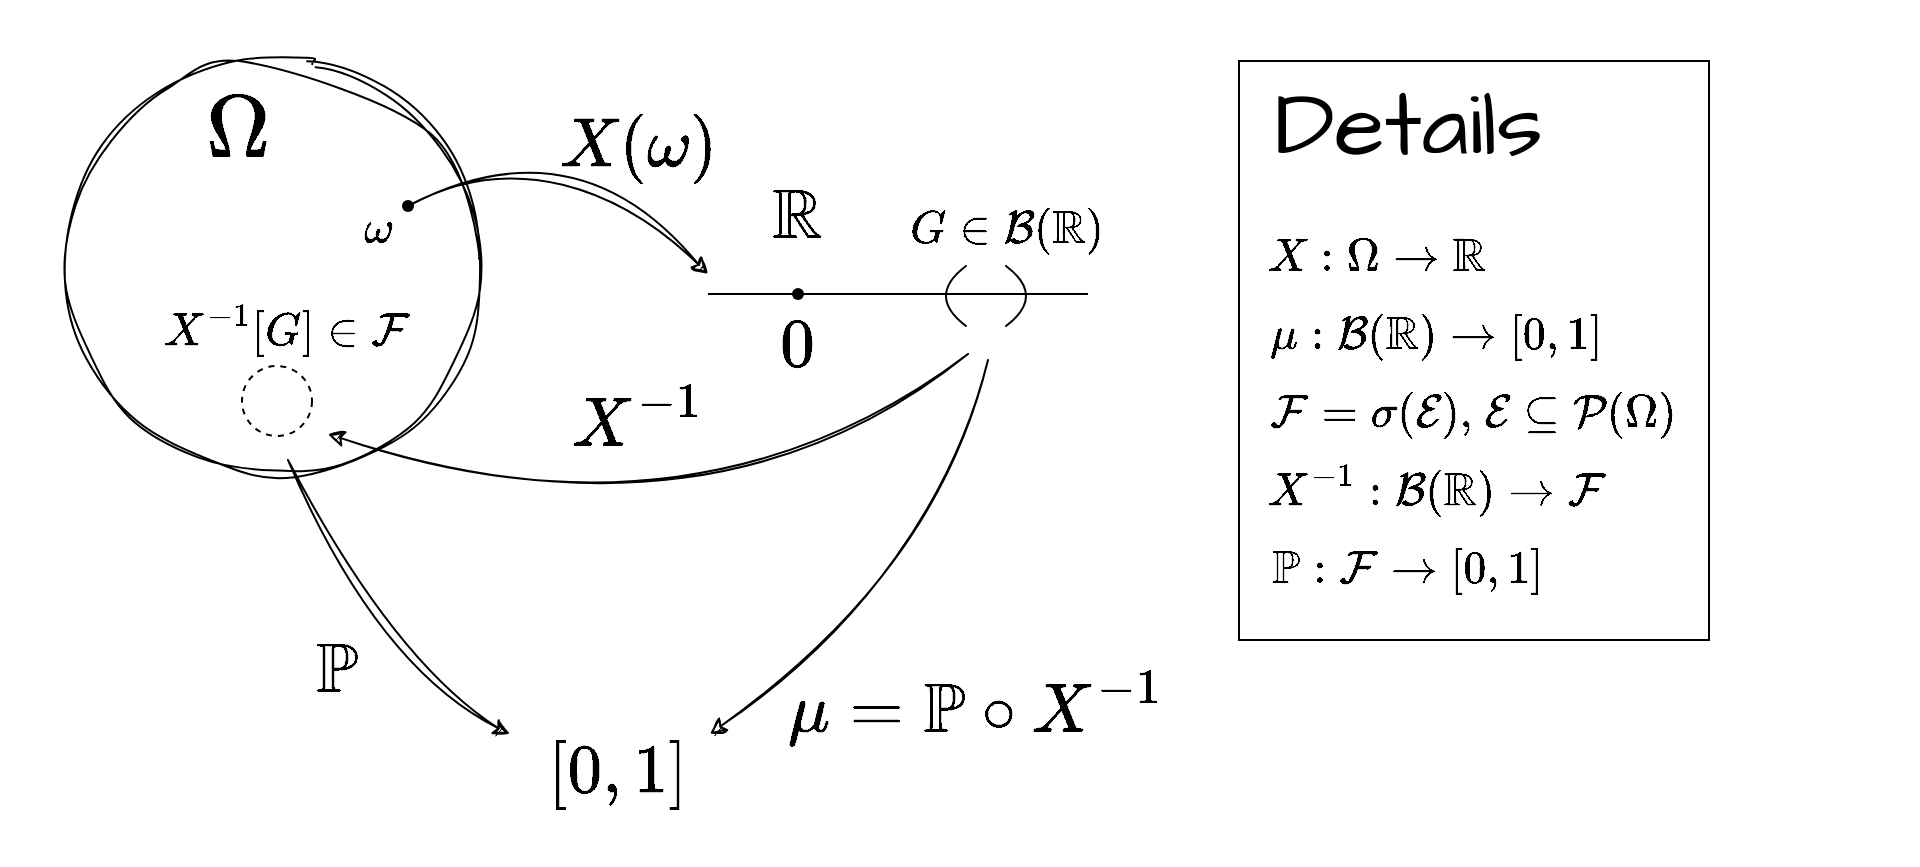 <mxfile version="24.2.5" type="device" pages="3">
  <diagram name="Simple" id="a1rBbvxoKLE2_vEj7aSS">
    <mxGraphModel dx="1100" dy="902" grid="1" gridSize="10" guides="1" tooltips="1" connect="1" arrows="1" fold="1" page="1" pageScale="1" pageWidth="850" pageHeight="1100" math="1" shadow="0">
      <root>
        <mxCell id="a7IfMkl8jPFqEEjsk5ik-0" />
        <mxCell id="a7IfMkl8jPFqEEjsk5ik-1" parent="a7IfMkl8jPFqEEjsk5ik-0" />
        <mxCell id="a7IfMkl8jPFqEEjsk5ik-2" value="" style="shape=dataStorage;whiteSpace=wrap;html=1;fixedSize=1;comic=0;sketch=1;hachureGap=4;jiggle=0;curveFitting=1;sketchStyle=rough;fontFamily=Architects Daughter;fontSource=https%3A%2F%2Ffonts.googleapis.com%2Fcss%3Ffamily%3DArchitects%2BDaughter;fontSize=36;size=100;" parent="a7IfMkl8jPFqEEjsk5ik-1" vertex="1">
          <mxGeometry x="454" y="142" width="10" height="30" as="geometry" />
        </mxCell>
        <mxCell id="a7IfMkl8jPFqEEjsk5ik-3" value="" style="shape=dataStorage;whiteSpace=wrap;html=1;fixedSize=1;comic=0;sketch=1;hachureGap=4;jiggle=0;curveFitting=1;sketchStyle=rough;fontFamily=Architects Daughter;fontSource=https%3A%2F%2Ffonts.googleapis.com%2Fcss%3Ffamily%3DArchitects%2BDaughter;fontSize=36;size=100;flipH=1;" parent="a7IfMkl8jPFqEEjsk5ik-1" vertex="1">
          <mxGeometry x="484" y="142" width="10" height="30" as="geometry" />
        </mxCell>
        <mxCell id="a7IfMkl8jPFqEEjsk5ik-4" value="" style="ellipse;whiteSpace=wrap;html=1;aspect=fixed;sketch=1;hachureGap=4;jiggle=2;curveFitting=1;fontFamily=Architects Daughter;fontSource=https%3A%2F%2Ffonts.googleapis.com%2Fcss%3Ffamily%3DArchitects%2BDaughter;fontSize=36;sketchStyle=rough;" parent="a7IfMkl8jPFqEEjsk5ik-1" vertex="1">
          <mxGeometry x="15" y="39" width="207" height="207" as="geometry" />
        </mxCell>
        <mxCell id="a7IfMkl8jPFqEEjsk5ik-5" value="$$\Omega$$" style="text;html=1;strokeColor=none;fillColor=none;align=center;verticalAlign=middle;whiteSpace=wrap;rounded=0;sketch=1;hachureGap=4;jiggle=2;curveFitting=1;fontFamily=Architects Daughter;fontSource=https%3A%2F%2Ffonts.googleapis.com%2Fcss%3Ffamily%3DArchitects%2BDaughter;fontSize=46;" parent="a7IfMkl8jPFqEEjsk5ik-1" vertex="1">
          <mxGeometry x="55" y="53" width="90" height="42" as="geometry" />
        </mxCell>
        <mxCell id="a7IfMkl8jPFqEEjsk5ik-6" value="" style="ellipse;whiteSpace=wrap;html=1;aspect=fixed;hachureGap=4;fontFamily=Architects Daughter;fontSource=https%3A%2F%2Ffonts.googleapis.com%2Fcss%3Ffamily%3DArchitects%2BDaughter;fontSize=36;dashed=1;" parent="a7IfMkl8jPFqEEjsk5ik-1" vertex="1">
          <mxGeometry x="102" y="192" width="35" height="35" as="geometry" />
        </mxCell>
        <mxCell id="a7IfMkl8jPFqEEjsk5ik-7" value="$$\mathbb{R}$$" style="text;html=1;strokeColor=none;fillColor=none;align=center;verticalAlign=middle;whiteSpace=wrap;rounded=0;sketch=1;hachureGap=4;jiggle=2;curveFitting=1;fontFamily=Architects Daughter;fontSource=https%3A%2F%2Ffonts.googleapis.com%2Fcss%3Ffamily%3DArchitects%2BDaughter;fontSize=36;" parent="a7IfMkl8jPFqEEjsk5ik-1" vertex="1">
          <mxGeometry x="335" y="96" width="90" height="42" as="geometry" />
        </mxCell>
        <mxCell id="a7IfMkl8jPFqEEjsk5ik-8" value="" style="endArrow=none;html=1;hachureGap=4;simplification=1;sketchStyle=rough;fontFamily=Architects Daughter;fontSource=https%3A%2F%2Ffonts.googleapis.com%2Fcss%3Ffamily%3DArchitects%2BDaughter;fontSize=36;" parent="a7IfMkl8jPFqEEjsk5ik-1" target="a7IfMkl8jPFqEEjsk5ik-9" edge="1">
          <mxGeometry width="50" height="50" relative="1" as="geometry">
            <mxPoint x="335" y="156" as="sourcePoint" />
            <mxPoint x="525" y="156" as="targetPoint" />
          </mxGeometry>
        </mxCell>
        <mxCell id="a7IfMkl8jPFqEEjsk5ik-9" value="" style="shape=waypoint;sketch=0;size=6;pointerEvents=1;points=[];fillColor=none;resizable=0;rotatable=0;perimeter=centerPerimeter;snapToPoint=1;comic=0;hachureGap=4;jiggle=0;curveFitting=1;sketchStyle=rough;fontFamily=Architects Daughter;fontSource=https%3A%2F%2Ffonts.googleapis.com%2Fcss%3Ffamily%3DArchitects%2BDaughter;fontSize=36;" parent="a7IfMkl8jPFqEEjsk5ik-1" vertex="1">
          <mxGeometry x="370" y="146" width="20" height="20" as="geometry" />
        </mxCell>
        <mxCell id="a7IfMkl8jPFqEEjsk5ik-10" value="" style="curved=1;endArrow=classic;html=1;sketch=1;hachureGap=4;jiggle=3;curveFitting=1;simplification=0;sketchStyle=rough;fontFamily=Architects Daughter;fontSource=https%3A%2F%2Ffonts.googleapis.com%2Fcss%3Ffamily%3DArchitects%2BDaughter;fontSize=36;shadow=0;flowAnimation=0;orthogonal=0;enumerate=0;orthogonalLoop=0;enumerateValue=5;" parent="a7IfMkl8jPFqEEjsk5ik-1" source="a7IfMkl8jPFqEEjsk5ik-15" edge="1">
          <mxGeometry width="50" height="50" relative="1" as="geometry">
            <mxPoint x="175" y="66" as="sourcePoint" />
            <mxPoint x="335" y="146" as="targetPoint" />
            <Array as="points">
              <mxPoint x="265" y="76" />
            </Array>
          </mxGeometry>
        </mxCell>
        <mxCell id="a7IfMkl8jPFqEEjsk5ik-11" value="&lt;span style=&quot;&quot;&gt;$$\mathbb{P}$$&lt;/span&gt;" style="text;html=1;strokeColor=none;fillColor=none;align=center;verticalAlign=middle;whiteSpace=wrap;rounded=0;comic=0;sketch=1;hachureGap=4;jiggle=0;curveFitting=1;sketchStyle=rough;fontFamily=Architects Daughter;fontSource=https%3A%2F%2Ffonts.googleapis.com%2Fcss%3Ffamily%3DArchitects%2BDaughter;fontSize=36;" parent="a7IfMkl8jPFqEEjsk5ik-1" vertex="1">
          <mxGeometry x="125" y="329" width="50" height="30" as="geometry" />
        </mxCell>
        <mxCell id="a7IfMkl8jPFqEEjsk5ik-12" value="$$0$$" style="text;html=1;strokeColor=none;fillColor=none;align=center;verticalAlign=middle;whiteSpace=wrap;rounded=0;comic=0;sketch=1;hachureGap=4;jiggle=0;curveFitting=1;sketchStyle=rough;fontFamily=Architects Daughter;fontSource=https%3A%2F%2Ffonts.googleapis.com%2Fcss%3Ffamily%3DArchitects%2BDaughter;fontSize=36;" parent="a7IfMkl8jPFqEEjsk5ik-1" vertex="1">
          <mxGeometry x="365" y="166" width="30" height="30" as="geometry" />
        </mxCell>
        <mxCell id="a7IfMkl8jPFqEEjsk5ik-13" value="" style="endArrow=none;html=1;hachureGap=4;simplification=1;sketchStyle=rough;fontFamily=Architects Daughter;fontSource=https%3A%2F%2Ffonts.googleapis.com%2Fcss%3Ffamily%3DArchitects%2BDaughter;fontSize=36;startArrow=none;exitX=1.19;exitY=0.26;exitDx=0;exitDy=0;exitPerimeter=0;" parent="a7IfMkl8jPFqEEjsk5ik-1" source="a7IfMkl8jPFqEEjsk5ik-9" edge="1">
          <mxGeometry width="50" height="50" relative="1" as="geometry">
            <mxPoint x="455" y="156" as="sourcePoint" />
            <mxPoint x="525" y="156" as="targetPoint" />
          </mxGeometry>
        </mxCell>
        <mxCell id="a7IfMkl8jPFqEEjsk5ik-14" value="$$[0,1]$$" style="text;html=1;strokeColor=none;fillColor=none;align=center;verticalAlign=middle;whiteSpace=wrap;rounded=0;dashed=1;comic=0;sketch=0;hachureGap=4;jiggle=0;curveFitting=1;sketchStyle=rough;fontFamily=Architects Daughter;fontSource=https%3A%2F%2Ffonts.googleapis.com%2Fcss%3Ffamily%3DArchitects%2BDaughter;fontSize=36;" parent="a7IfMkl8jPFqEEjsk5ik-1" vertex="1">
          <mxGeometry x="245" y="379" width="90" height="30" as="geometry" />
        </mxCell>
        <mxCell id="a7IfMkl8jPFqEEjsk5ik-15" value="" style="shape=waypoint;sketch=0;size=6;pointerEvents=1;points=[];fillColor=none;resizable=0;rotatable=0;perimeter=centerPerimeter;snapToPoint=1;dashed=1;comic=0;hachureGap=4;jiggle=0;curveFitting=1;sketchStyle=rough;fontFamily=Architects Daughter;fontSource=https%3A%2F%2Ffonts.googleapis.com%2Fcss%3Ffamily%3DArchitects%2BDaughter;fontSize=36;" parent="a7IfMkl8jPFqEEjsk5ik-1" vertex="1">
          <mxGeometry x="175" y="102" width="20" height="20" as="geometry" />
        </mxCell>
        <mxCell id="a7IfMkl8jPFqEEjsk5ik-16" value="$$\omega$$" style="text;html=1;strokeColor=none;fillColor=none;align=center;verticalAlign=middle;whiteSpace=wrap;rounded=0;dashed=1;comic=0;sketch=0;hachureGap=4;jiggle=0;curveFitting=1;sketchStyle=rough;fontFamily=Architects Daughter;fontSource=https%3A%2F%2Ffonts.googleapis.com%2Fcss%3Ffamily%3DArchitects%2BDaughter;fontSize=24;" parent="a7IfMkl8jPFqEEjsk5ik-1" vertex="1">
          <mxGeometry x="145" y="108" width="50" height="30" as="geometry" />
        </mxCell>
        <mxCell id="a7IfMkl8jPFqEEjsk5ik-17" value="&lt;span style=&quot;font-size: 36px;&quot;&gt;$$X(\omega)$$&lt;/span&gt;" style="text;html=1;strokeColor=none;fillColor=none;align=center;verticalAlign=middle;whiteSpace=wrap;rounded=0;dashed=1;comic=0;sketch=0;hachureGap=4;jiggle=0;curveFitting=1;sketchStyle=rough;fontFamily=Architects Daughter;fontSource=https%3A%2F%2Ffonts.googleapis.com%2Fcss%3Ffamily%3DArchitects%2BDaughter;fontSize=24;" parent="a7IfMkl8jPFqEEjsk5ik-1" vertex="1">
          <mxGeometry x="255" y="66" width="90" height="30" as="geometry" />
        </mxCell>
        <mxCell id="a7IfMkl8jPFqEEjsk5ik-18" value="" style="curved=1;endArrow=classic;html=1;hachureGap=4;simplification=0;sketchStyle=rough;fontFamily=Architects Daughter;fontSource=https%3A%2F%2Ffonts.googleapis.com%2Fcss%3Ffamily%3DArchitects%2BDaughter;fontSize=36;shadow=0;flowAnimation=0;orthogonal=0;enumerate=0;orthogonalLoop=0;enumerateValue=5;sketch=1;curveFitting=1;jiggle=2;" parent="a7IfMkl8jPFqEEjsk5ik-1" edge="1">
          <mxGeometry width="50" height="50" relative="1" as="geometry">
            <mxPoint x="465" y="186" as="sourcePoint" />
            <mxPoint x="145" y="226" as="targetPoint" />
            <Array as="points">
              <mxPoint x="335" y="286" />
            </Array>
          </mxGeometry>
        </mxCell>
        <mxCell id="a7IfMkl8jPFqEEjsk5ik-19" value="&lt;span style=&quot;font-size: 36px;&quot;&gt;$$X^{-1}$$&lt;/span&gt;" style="text;html=1;strokeColor=none;fillColor=none;align=center;verticalAlign=middle;whiteSpace=wrap;rounded=0;dashed=1;comic=0;sketch=0;hachureGap=4;jiggle=0;curveFitting=1;sketchStyle=rough;fontFamily=Architects Daughter;fontSource=https%3A%2F%2Ffonts.googleapis.com%2Fcss%3Ffamily%3DArchitects%2BDaughter;fontSize=24;" parent="a7IfMkl8jPFqEEjsk5ik-1" vertex="1">
          <mxGeometry x="255" y="206" width="90" height="30" as="geometry" />
        </mxCell>
        <mxCell id="a7IfMkl8jPFqEEjsk5ik-20" value="$$G\in \mathcal{B}(\mathbb{R})$$" style="text;html=1;strokeColor=none;fillColor=none;align=center;verticalAlign=middle;whiteSpace=wrap;rounded=0;dashed=1;comic=0;sketch=0;hachureGap=4;jiggle=0;curveFitting=1;sketchStyle=rough;fontFamily=Architects Daughter;fontSource=https%3A%2F%2Ffonts.googleapis.com%2Fcss%3Ffamily%3DArchitects%2BDaughter;fontSize=24;" parent="a7IfMkl8jPFqEEjsk5ik-1" vertex="1">
          <mxGeometry x="454" y="108" width="60" height="30" as="geometry" />
        </mxCell>
        <mxCell id="a7IfMkl8jPFqEEjsk5ik-21" value="$$X^{-1}[G]\in\mathcal{F}$$" style="text;html=1;strokeColor=none;fillColor=none;align=center;verticalAlign=middle;whiteSpace=wrap;rounded=0;dashed=1;comic=0;sketch=0;hachureGap=4;jiggle=0;curveFitting=1;sketchStyle=rough;fontFamily=Architects Daughter;fontSource=https%3A%2F%2Ffonts.googleapis.com%2Fcss%3Ffamily%3DArchitects%2BDaughter;fontSize=24;" parent="a7IfMkl8jPFqEEjsk5ik-1" vertex="1">
          <mxGeometry x="95" y="159" width="58" height="30" as="geometry" />
        </mxCell>
        <mxCell id="a7IfMkl8jPFqEEjsk5ik-22" value="" style="curved=1;endArrow=classic;html=1;hachureGap=4;simplification=0;sketchStyle=rough;fontFamily=Architects Daughter;fontSource=https%3A%2F%2Ffonts.googleapis.com%2Fcss%3Ffamily%3DArchitects%2BDaughter;fontSize=36;shadow=0;flowAnimation=0;orthogonal=0;enumerate=0;orthogonalLoop=0;enumerateValue=5;sketch=1;curveFitting=1;jiggle=2;" parent="a7IfMkl8jPFqEEjsk5ik-1" edge="1">
          <mxGeometry width="50" height="50" relative="1" as="geometry">
            <mxPoint x="475" y="189" as="sourcePoint" />
            <mxPoint x="336" y="376" as="targetPoint" />
            <Array as="points">
              <mxPoint x="445" y="296" />
            </Array>
          </mxGeometry>
        </mxCell>
        <mxCell id="a7IfMkl8jPFqEEjsk5ik-23" value="&lt;span style=&quot;&quot;&gt;$$\mu=\mathbb{P}\circ X^{-1}$$&lt;/span&gt;" style="text;html=1;strokeColor=none;fillColor=none;align=center;verticalAlign=middle;whiteSpace=wrap;rounded=0;comic=0;sketch=1;hachureGap=4;jiggle=0;curveFitting=1;sketchStyle=rough;fontFamily=Architects Daughter;fontSource=https%3A%2F%2Ffonts.googleapis.com%2Fcss%3Ffamily%3DArchitects%2BDaughter;fontSize=36;rotation=0;" parent="a7IfMkl8jPFqEEjsk5ik-1" vertex="1">
          <mxGeometry x="444" y="349" width="50" height="30" as="geometry" />
        </mxCell>
        <mxCell id="a7IfMkl8jPFqEEjsk5ik-24" value="" style="curved=1;endArrow=classic;html=1;hachureGap=4;simplification=0;sketchStyle=rough;fontFamily=Architects Daughter;fontSource=https%3A%2F%2Ffonts.googleapis.com%2Fcss%3Ffamily%3DArchitects%2BDaughter;fontSize=36;shadow=0;flowAnimation=0;orthogonal=0;enumerate=0;orthogonalLoop=0;enumerateValue=5;sketch=1;curveFitting=1;jiggle=2;" parent="a7IfMkl8jPFqEEjsk5ik-1" edge="1">
          <mxGeometry width="50" height="50" relative="1" as="geometry">
            <mxPoint x="125" y="239" as="sourcePoint" />
            <mxPoint x="236" y="376" as="targetPoint" />
            <Array as="points">
              <mxPoint x="175" y="346" />
            </Array>
          </mxGeometry>
        </mxCell>
        <mxCell id="a7IfMkl8jPFqEEjsk5ik-25" value="&lt;span style=&quot;font-size: 24px;&quot;&gt;$$X:\Omega \rightarrow \mathbb{R}$$&lt;/span&gt;" style="text;html=1;strokeColor=none;fillColor=none;align=center;verticalAlign=middle;whiteSpace=wrap;rounded=0;dashed=1;comic=0;sketch=0;hachureGap=4;jiggle=0;curveFitting=1;sketchStyle=rough;fontFamily=Architects Daughter;fontSource=https%3A%2F%2Ffonts.googleapis.com%2Fcss%3Ffamily%3DArchitects%2BDaughter;fontSize=24;" parent="a7IfMkl8jPFqEEjsk5ik-1" vertex="1">
          <mxGeometry x="613" y="122" width="113" height="30" as="geometry" />
        </mxCell>
        <mxCell id="rF4b8Gya1k10AYrxUdml-1" value="&lt;span style=&quot;font-size: 24px;&quot;&gt;$$\mathbb{P}:\mathcal{F}\rightarrow[0,1]$$&lt;/span&gt;" style="text;html=1;strokeColor=none;fillColor=none;align=center;verticalAlign=middle;whiteSpace=wrap;rounded=0;comic=0;sketch=1;hachureGap=4;jiggle=0;curveFitting=1;sketchStyle=rough;fontFamily=Architects Daughter;fontSource=https%3A%2F%2Ffonts.googleapis.com%2Fcss%3Ffamily%3DArchitects%2BDaughter;fontSize=24;" parent="a7IfMkl8jPFqEEjsk5ik-1" vertex="1">
          <mxGeometry x="613" y="278" width="143" height="30" as="geometry" />
        </mxCell>
        <mxCell id="rF4b8Gya1k10AYrxUdml-3" value="Details" style="text;html=1;align=center;verticalAlign=middle;resizable=0;points=[];autosize=1;strokeColor=none;fillColor=none;fontSize=46;fontFamily=Architects Daughter;sketch=1;hachureGap=4;jiggle=2;curveFitting=1;fontSource=https%3A%2F%2Ffonts.googleapis.com%2Fcss%3Ffamily%3DArchitects%2BDaughter;" parent="a7IfMkl8jPFqEEjsk5ik-1" vertex="1">
          <mxGeometry x="604.5" y="38" width="160" height="70" as="geometry" />
        </mxCell>
        <mxCell id="rF4b8Gya1k10AYrxUdml-6" value="$$\mathcal{F}=\sigma(\mathcal{E})\textrm{,&lt;br&gt;&amp;nbsp;}\mathcal{E}\subseteq\mathcal{P}(\Omega)&lt;br style=&quot;font-size: 24px;&quot;&gt;$$" style="text;html=1;strokeColor=none;fillColor=none;align=center;verticalAlign=middle;whiteSpace=wrap;rounded=0;dashed=1;comic=0;sketch=0;hachureGap=4;jiggle=0;curveFitting=1;sketchStyle=rough;fontFamily=Architects Daughter;fontSource=https%3A%2F%2Ffonts.googleapis.com%2Fcss%3Ffamily%3DArchitects%2BDaughter;fontSize=24;" parent="a7IfMkl8jPFqEEjsk5ik-1" vertex="1">
          <mxGeometry x="613" y="200" width="210" height="30" as="geometry" />
        </mxCell>
        <mxCell id="rF4b8Gya1k10AYrxUdml-7" value="&lt;span style=&quot;font-size: 24px;&quot;&gt;$$\mu:\mathcal{B}(\mathbb{R})\rightarrow[0,1]$$&lt;/span&gt;" style="text;html=1;strokeColor=none;fillColor=none;align=center;verticalAlign=middle;whiteSpace=wrap;rounded=0;comic=0;sketch=1;hachureGap=4;jiggle=0;curveFitting=1;sketchStyle=rough;fontFamily=Architects Daughter;fontSource=https%3A%2F%2Ffonts.googleapis.com%2Fcss%3Ffamily%3DArchitects%2BDaughter;fontSize=24;" parent="a7IfMkl8jPFqEEjsk5ik-1" vertex="1">
          <mxGeometry x="613" y="161" width="173" height="30" as="geometry" />
        </mxCell>
        <mxCell id="pEFme3Tu46TbnYDbclTy-1" value="" style="whiteSpace=wrap;html=1;hachureGap=4;fontFamily=Architects Daughter;fontSource=https%3A%2F%2Ffonts.googleapis.com%2Fcss%3Ffamily%3DArchitects%2BDaughter;shadow=0;gradientColor=none;fillColor=none;" parent="a7IfMkl8jPFqEEjsk5ik-1" vertex="1">
          <mxGeometry x="600.5" y="39.5" width="235" height="289.5" as="geometry" />
        </mxCell>
        <mxCell id="AteLsQqqIlWJIt-vAWrX-1" value="" style="endArrow=none;html=1;rounded=0;sketch=1;hachureGap=4;jiggle=2;curveFitting=1;fontFamily=Architects Daughter;fontSource=https%3A%2F%2Ffonts.googleapis.com%2Fcss%3Ffamily%3DArchitects%2BDaughter;opacity=0;" edge="1" parent="a7IfMkl8jPFqEEjsk5ik-1">
          <mxGeometry width="50" height="50" relative="1" as="geometry">
            <mxPoint x="341" y="10" as="sourcePoint" />
            <mxPoint x="464" y="10" as="targetPoint" />
          </mxGeometry>
        </mxCell>
        <mxCell id="sEJtc5CQU6XpW4ow1pbG-0" value="" style="endArrow=none;html=1;rounded=0;sketch=1;hachureGap=4;jiggle=2;curveFitting=1;fontFamily=Architects Daughter;fontSource=https%3A%2F%2Ffonts.googleapis.com%2Fcss%3Ffamily%3DArchitects%2BDaughter;opacity=0;" edge="1" parent="a7IfMkl8jPFqEEjsk5ik-1">
          <mxGeometry width="50" height="50" relative="1" as="geometry">
            <mxPoint x="318.5" y="440" as="sourcePoint" />
            <mxPoint x="441.5" y="440" as="targetPoint" />
          </mxGeometry>
        </mxCell>
        <mxCell id="3Wn9W2fnLtt-LZYKGciY-0" value="&lt;span style=&quot;font-size: 24px;&quot;&gt;$$X^{-1}:\mathcal{B}(\mathbb{R}) \rightarrow \mathcal{F}$$&lt;/span&gt;" style="text;html=1;strokeColor=none;fillColor=none;align=center;verticalAlign=middle;whiteSpace=wrap;rounded=0;dashed=1;comic=0;sketch=0;hachureGap=4;jiggle=0;curveFitting=1;sketchStyle=rough;fontFamily=Architects Daughter;fontSource=https%3A%2F%2Ffonts.googleapis.com%2Fcss%3Ffamily%3DArchitects%2BDaughter;fontSize=24;" vertex="1" parent="a7IfMkl8jPFqEEjsk5ik-1">
          <mxGeometry x="613" y="239" width="173" height="30" as="geometry" />
        </mxCell>
      </root>
    </mxGraphModel>
  </diagram>
  <diagram id="zCPmsTObTlJZM0yMRsSy" name="Composition">
    <mxGraphModel dx="1950" dy="2002" grid="1" gridSize="10" guides="1" tooltips="1" connect="1" arrows="1" fold="1" page="1" pageScale="1" pageWidth="850" pageHeight="1100" math="1" shadow="0">
      <root>
        <mxCell id="0" />
        <mxCell id="1" parent="0" />
        <mxCell id="27" value="" style="shape=dataStorage;whiteSpace=wrap;html=1;fixedSize=1;comic=0;sketch=1;hachureGap=4;jiggle=0;curveFitting=1;sketchStyle=rough;fontFamily=Architects Daughter;fontSource=https%3A%2F%2Ffonts.googleapis.com%2Fcss%3Ffamily%3DArchitects%2BDaughter;fontSize=36;size=100;" parent="1" vertex="1">
          <mxGeometry x="452" y="206" width="10" height="30" as="geometry" />
        </mxCell>
        <mxCell id="29" value="" style="shape=dataStorage;whiteSpace=wrap;html=1;fixedSize=1;comic=0;sketch=1;hachureGap=4;jiggle=0;curveFitting=1;sketchStyle=rough;fontFamily=Architects Daughter;fontSource=https%3A%2F%2Ffonts.googleapis.com%2Fcss%3Ffamily%3DArchitects%2BDaughter;fontSize=36;size=100;flipH=1;" parent="1" vertex="1">
          <mxGeometry x="482" y="206" width="10" height="30" as="geometry" />
        </mxCell>
        <mxCell id="2" value="" style="ellipse;whiteSpace=wrap;html=1;aspect=fixed;sketch=1;hachureGap=4;jiggle=2;curveFitting=1;fontFamily=Architects Daughter;fontSource=https%3A%2F%2Ffonts.googleapis.com%2Fcss%3Ffamily%3DArchitects%2BDaughter;fontSize=36;sketchStyle=rough;" parent="1" vertex="1">
          <mxGeometry x="13" y="103" width="207" height="207" as="geometry" />
        </mxCell>
        <mxCell id="3" value="$$\Omega$$" style="text;html=1;strokeColor=none;fillColor=none;align=center;verticalAlign=middle;whiteSpace=wrap;rounded=0;sketch=1;hachureGap=4;jiggle=2;curveFitting=1;fontFamily=Architects Daughter;fontSource=https%3A%2F%2Ffonts.googleapis.com%2Fcss%3Ffamily%3DArchitects%2BDaughter;fontSize=46;" parent="1" vertex="1">
          <mxGeometry x="53" y="118" width="90" height="42" as="geometry" />
        </mxCell>
        <mxCell id="8" value="" style="ellipse;whiteSpace=wrap;html=1;aspect=fixed;hachureGap=4;fontFamily=Architects Daughter;fontSource=https%3A%2F%2Ffonts.googleapis.com%2Fcss%3Ffamily%3DArchitects%2BDaughter;fontSize=36;dashed=1;" parent="1" vertex="1">
          <mxGeometry x="100" y="256" width="35" height="35" as="geometry" />
        </mxCell>
        <mxCell id="15" value="$$\mathbb{R}$$" style="text;html=1;strokeColor=none;fillColor=none;align=center;verticalAlign=middle;whiteSpace=wrap;rounded=0;sketch=1;hachureGap=4;jiggle=2;curveFitting=1;fontFamily=Architects Daughter;fontSource=https%3A%2F%2Ffonts.googleapis.com%2Fcss%3Ffamily%3DArchitects%2BDaughter;fontSize=36;" parent="1" vertex="1">
          <mxGeometry x="333" y="160" width="90" height="42" as="geometry" />
        </mxCell>
        <mxCell id="18" value="" style="endArrow=none;html=1;hachureGap=4;simplification=1;sketchStyle=rough;fontFamily=Architects Daughter;fontSource=https%3A%2F%2Ffonts.googleapis.com%2Fcss%3Ffamily%3DArchitects%2BDaughter;fontSize=36;" parent="1" target="17" edge="1">
          <mxGeometry width="50" height="50" relative="1" as="geometry">
            <mxPoint x="333" y="220" as="sourcePoint" />
            <mxPoint x="523" y="220" as="targetPoint" />
          </mxGeometry>
        </mxCell>
        <mxCell id="17" value="" style="shape=waypoint;sketch=0;size=6;pointerEvents=1;points=[];fillColor=none;resizable=0;rotatable=0;perimeter=centerPerimeter;snapToPoint=1;comic=0;hachureGap=4;jiggle=0;curveFitting=1;sketchStyle=rough;fontFamily=Architects Daughter;fontSource=https%3A%2F%2Ffonts.googleapis.com%2Fcss%3Ffamily%3DArchitects%2BDaughter;fontSize=36;" parent="1" vertex="1">
          <mxGeometry x="368" y="210" width="20" height="20" as="geometry" />
        </mxCell>
        <mxCell id="20" value="" style="curved=1;endArrow=classic;html=1;sketch=1;hachureGap=4;jiggle=3;curveFitting=1;simplification=0;sketchStyle=rough;fontFamily=Architects Daughter;fontSource=https%3A%2F%2Ffonts.googleapis.com%2Fcss%3Ffamily%3DArchitects%2BDaughter;fontSize=36;shadow=0;flowAnimation=0;orthogonal=0;enumerate=0;orthogonalLoop=0;enumerateValue=5;" parent="1" source="34" edge="1">
          <mxGeometry width="50" height="50" relative="1" as="geometry">
            <mxPoint x="173" y="130" as="sourcePoint" />
            <mxPoint x="333" y="210" as="targetPoint" />
            <Array as="points">
              <mxPoint x="263" y="140" />
            </Array>
          </mxGeometry>
        </mxCell>
        <mxCell id="24" value="&lt;span style=&quot;&quot;&gt;$$\mathbb{P}$$&lt;/span&gt;" style="text;html=1;strokeColor=none;fillColor=none;align=center;verticalAlign=middle;whiteSpace=wrap;rounded=0;comic=0;sketch=1;hachureGap=4;jiggle=0;curveFitting=1;sketchStyle=rough;fontFamily=Architects Daughter;fontSource=https%3A%2F%2Ffonts.googleapis.com%2Fcss%3Ffamily%3DArchitects%2BDaughter;fontSize=36;" parent="1" vertex="1">
          <mxGeometry x="123" y="393" width="50" height="30" as="geometry" />
        </mxCell>
        <mxCell id="26" value="$$0$$" style="text;html=1;strokeColor=none;fillColor=none;align=center;verticalAlign=middle;whiteSpace=wrap;rounded=0;comic=0;sketch=1;hachureGap=4;jiggle=0;curveFitting=1;sketchStyle=rough;fontFamily=Architects Daughter;fontSource=https%3A%2F%2Ffonts.googleapis.com%2Fcss%3Ffamily%3DArchitects%2BDaughter;fontSize=36;" parent="1" vertex="1">
          <mxGeometry x="363" y="230" width="30" height="30" as="geometry" />
        </mxCell>
        <mxCell id="30" value="" style="endArrow=none;html=1;hachureGap=4;simplification=1;sketchStyle=rough;fontFamily=Architects Daughter;fontSource=https%3A%2F%2Ffonts.googleapis.com%2Fcss%3Ffamily%3DArchitects%2BDaughter;fontSize=36;startArrow=none;exitX=1.19;exitY=0.26;exitDx=0;exitDy=0;exitPerimeter=0;" parent="1" source="17" edge="1">
          <mxGeometry width="50" height="50" relative="1" as="geometry">
            <mxPoint x="453" y="220" as="sourcePoint" />
            <mxPoint x="523" y="220" as="targetPoint" />
          </mxGeometry>
        </mxCell>
        <mxCell id="32" value="$$[0,1]$$" style="text;html=1;strokeColor=none;fillColor=none;align=center;verticalAlign=middle;whiteSpace=wrap;rounded=0;dashed=1;comic=0;sketch=0;hachureGap=4;jiggle=0;curveFitting=1;sketchStyle=rough;fontFamily=Architects Daughter;fontSource=https%3A%2F%2Ffonts.googleapis.com%2Fcss%3Ffamily%3DArchitects%2BDaughter;fontSize=36;" parent="1" vertex="1">
          <mxGeometry x="243" y="443" width="90" height="30" as="geometry" />
        </mxCell>
        <mxCell id="34" value="" style="shape=waypoint;sketch=0;size=6;pointerEvents=1;points=[];fillColor=none;resizable=0;rotatable=0;perimeter=centerPerimeter;snapToPoint=1;dashed=1;comic=0;hachureGap=4;jiggle=0;curveFitting=1;sketchStyle=rough;fontFamily=Architects Daughter;fontSource=https%3A%2F%2Ffonts.googleapis.com%2Fcss%3Ffamily%3DArchitects%2BDaughter;fontSize=36;" parent="1" vertex="1">
          <mxGeometry x="173" y="166" width="20" height="20" as="geometry" />
        </mxCell>
        <mxCell id="36" value="$$\omega$$" style="text;html=1;strokeColor=none;fillColor=none;align=center;verticalAlign=middle;whiteSpace=wrap;rounded=0;dashed=1;comic=0;sketch=0;hachureGap=4;jiggle=0;curveFitting=1;sketchStyle=rough;fontFamily=Architects Daughter;fontSource=https%3A%2F%2Ffonts.googleapis.com%2Fcss%3Ffamily%3DArchitects%2BDaughter;fontSize=24;" parent="1" vertex="1">
          <mxGeometry x="143" y="172" width="50" height="30" as="geometry" />
        </mxCell>
        <mxCell id="38" value="&lt;span style=&quot;font-size: 36px;&quot;&gt;$$X(\omega)$$&lt;/span&gt;" style="text;html=1;strokeColor=none;fillColor=none;align=center;verticalAlign=middle;whiteSpace=wrap;rounded=0;dashed=1;comic=0;sketch=0;hachureGap=4;jiggle=0;curveFitting=1;sketchStyle=rough;fontFamily=Architects Daughter;fontSource=https%3A%2F%2Ffonts.googleapis.com%2Fcss%3Ffamily%3DArchitects%2BDaughter;fontSize=24;" parent="1" vertex="1">
          <mxGeometry x="253" y="130" width="90" height="30" as="geometry" />
        </mxCell>
        <mxCell id="39" value="" style="curved=1;endArrow=classic;html=1;hachureGap=4;simplification=0;sketchStyle=rough;fontFamily=Architects Daughter;fontSource=https%3A%2F%2Ffonts.googleapis.com%2Fcss%3Ffamily%3DArchitects%2BDaughter;fontSize=36;shadow=0;flowAnimation=0;orthogonal=0;enumerate=0;orthogonalLoop=0;enumerateValue=5;sketch=1;curveFitting=1;jiggle=2;" parent="1" edge="1">
          <mxGeometry width="50" height="50" relative="1" as="geometry">
            <mxPoint x="463" y="250" as="sourcePoint" />
            <mxPoint x="143" y="290" as="targetPoint" />
            <Array as="points">
              <mxPoint x="333" y="350" />
            </Array>
          </mxGeometry>
        </mxCell>
        <mxCell id="40" value="&lt;span style=&quot;font-size: 36px;&quot;&gt;$$X^{-1}$$&lt;/span&gt;" style="text;html=1;strokeColor=none;fillColor=none;align=center;verticalAlign=middle;whiteSpace=wrap;rounded=0;dashed=1;comic=0;sketch=0;hachureGap=4;jiggle=0;curveFitting=1;sketchStyle=rough;fontFamily=Architects Daughter;fontSource=https%3A%2F%2Ffonts.googleapis.com%2Fcss%3Ffamily%3DArchitects%2BDaughter;fontSize=24;" parent="1" vertex="1">
          <mxGeometry x="253" y="270" width="90" height="30" as="geometry" />
        </mxCell>
        <mxCell id="42" value="$$G\in \mathcal{B}(\mathbb{R})$$" style="text;html=1;strokeColor=none;fillColor=none;align=center;verticalAlign=middle;whiteSpace=wrap;rounded=0;dashed=1;comic=0;sketch=0;hachureGap=4;jiggle=0;curveFitting=1;sketchStyle=rough;fontFamily=Architects Daughter;fontSource=https%3A%2F%2Ffonts.googleapis.com%2Fcss%3Ffamily%3DArchitects%2BDaughter;fontSize=24;" parent="1" vertex="1">
          <mxGeometry x="452" y="172" width="60" height="30" as="geometry" />
        </mxCell>
        <mxCell id="43" value="$$X^{-1}[G]\in\mathcal{F}$$" style="text;html=1;strokeColor=none;fillColor=none;align=center;verticalAlign=middle;whiteSpace=wrap;rounded=0;dashed=1;comic=0;sketch=0;hachureGap=4;jiggle=0;curveFitting=1;sketchStyle=rough;fontFamily=Architects Daughter;fontSource=https%3A%2F%2Ffonts.googleapis.com%2Fcss%3Ffamily%3DArchitects%2BDaughter;fontSize=24;" parent="1" vertex="1">
          <mxGeometry x="93" y="223" width="58" height="30" as="geometry" />
        </mxCell>
        <mxCell id="46" value="" style="curved=1;endArrow=classic;html=1;hachureGap=4;simplification=0;sketchStyle=rough;fontFamily=Architects Daughter;fontSource=https%3A%2F%2Ffonts.googleapis.com%2Fcss%3Ffamily%3DArchitects%2BDaughter;fontSize=36;shadow=0;flowAnimation=0;orthogonal=0;enumerate=0;orthogonalLoop=0;enumerateValue=5;sketch=1;curveFitting=1;jiggle=2;" parent="1" edge="1">
          <mxGeometry width="50" height="50" relative="1" as="geometry">
            <mxPoint x="473" y="253" as="sourcePoint" />
            <mxPoint x="334" y="440" as="targetPoint" />
            <Array as="points">
              <mxPoint x="443" y="360" />
            </Array>
          </mxGeometry>
        </mxCell>
        <mxCell id="47" value="&lt;span style=&quot;&quot;&gt;$$\mu_X=\mathbb{P}\circ X^{-1}$$&lt;/span&gt;" style="text;html=1;strokeColor=none;fillColor=none;align=center;verticalAlign=middle;whiteSpace=wrap;rounded=0;comic=0;sketch=1;hachureGap=4;jiggle=0;curveFitting=1;sketchStyle=rough;fontFamily=Architects Daughter;fontSource=https%3A%2F%2Ffonts.googleapis.com%2Fcss%3Ffamily%3DArchitects%2BDaughter;fontSize=36;rotation=-45;" parent="1" vertex="1">
          <mxGeometry x="363" y="340" width="50" height="30" as="geometry" />
        </mxCell>
        <mxCell id="48" value="" style="curved=1;endArrow=classic;html=1;hachureGap=4;simplification=0;sketchStyle=rough;fontFamily=Architects Daughter;fontSource=https%3A%2F%2Ffonts.googleapis.com%2Fcss%3Ffamily%3DArchitects%2BDaughter;fontSize=36;shadow=0;flowAnimation=0;orthogonal=0;enumerate=0;orthogonalLoop=0;enumerateValue=5;sketch=1;curveFitting=1;jiggle=2;" parent="1" edge="1">
          <mxGeometry width="50" height="50" relative="1" as="geometry">
            <mxPoint x="123" y="303" as="sourcePoint" />
            <mxPoint x="234" y="440" as="targetPoint" />
            <Array as="points">
              <mxPoint x="173" y="410" />
            </Array>
          </mxGeometry>
        </mxCell>
        <mxCell id="51" value="" style="shape=dataStorage;whiteSpace=wrap;html=1;fixedSize=1;comic=0;sketch=1;hachureGap=4;jiggle=0;curveFitting=1;sketchStyle=rough;fontFamily=Architects Daughter;fontSource=https%3A%2F%2Ffonts.googleapis.com%2Fcss%3Ffamily%3DArchitects%2BDaughter;fontSize=36;size=100;" parent="1" vertex="1">
          <mxGeometry x="758" y="205" width="10" height="30" as="geometry" />
        </mxCell>
        <mxCell id="52" value="" style="shape=dataStorage;whiteSpace=wrap;html=1;fixedSize=1;comic=0;sketch=1;hachureGap=4;jiggle=0;curveFitting=1;sketchStyle=rough;fontFamily=Architects Daughter;fontSource=https%3A%2F%2Ffonts.googleapis.com%2Fcss%3Ffamily%3DArchitects%2BDaughter;fontSize=36;size=100;flipH=1;" parent="1" vertex="1">
          <mxGeometry x="788" y="205" width="10" height="30" as="geometry" />
        </mxCell>
        <mxCell id="53" value="$$\mathbb{R}$$" style="text;html=1;strokeColor=none;fillColor=none;align=center;verticalAlign=middle;whiteSpace=wrap;rounded=0;sketch=1;hachureGap=4;jiggle=2;curveFitting=1;fontFamily=Architects Daughter;fontSource=https%3A%2F%2Ffonts.googleapis.com%2Fcss%3Ffamily%3DArchitects%2BDaughter;fontSize=36;" parent="1" vertex="1">
          <mxGeometry x="668" y="160" width="90" height="42" as="geometry" />
        </mxCell>
        <mxCell id="54" value="" style="endArrow=none;html=1;hachureGap=4;simplification=1;sketchStyle=rough;fontFamily=Architects Daughter;fontSource=https%3A%2F%2Ffonts.googleapis.com%2Fcss%3Ffamily%3DArchitects%2BDaughter;fontSize=36;" parent="1" target="55" edge="1">
          <mxGeometry width="50" height="50" relative="1" as="geometry">
            <mxPoint x="673" y="220" as="sourcePoint" />
            <mxPoint x="863" y="220" as="targetPoint" />
          </mxGeometry>
        </mxCell>
        <mxCell id="55" value="" style="shape=waypoint;sketch=0;size=6;pointerEvents=1;points=[];fillColor=none;resizable=0;rotatable=0;perimeter=centerPerimeter;snapToPoint=1;comic=0;hachureGap=4;jiggle=0;curveFitting=1;sketchStyle=rough;fontFamily=Architects Daughter;fontSource=https%3A%2F%2Ffonts.googleapis.com%2Fcss%3Ffamily%3DArchitects%2BDaughter;fontSize=36;" parent="1" vertex="1">
          <mxGeometry x="703" y="210" width="20" height="20" as="geometry" />
        </mxCell>
        <mxCell id="56" value="$$0$$" style="text;html=1;strokeColor=none;fillColor=none;align=center;verticalAlign=middle;whiteSpace=wrap;rounded=0;comic=0;sketch=1;hachureGap=4;jiggle=0;curveFitting=1;sketchStyle=rough;fontFamily=Architects Daughter;fontSource=https%3A%2F%2Ffonts.googleapis.com%2Fcss%3Ffamily%3DArchitects%2BDaughter;fontSize=36;" parent="1" vertex="1">
          <mxGeometry x="698" y="230" width="30" height="30" as="geometry" />
        </mxCell>
        <mxCell id="57" value="" style="endArrow=none;html=1;hachureGap=4;simplification=1;sketchStyle=rough;fontFamily=Architects Daughter;fontSource=https%3A%2F%2Ffonts.googleapis.com%2Fcss%3Ffamily%3DArchitects%2BDaughter;fontSize=36;startArrow=none;exitX=1.19;exitY=0.26;exitDx=0;exitDy=0;exitPerimeter=0;entryX=1;entryY=1.6;entryDx=0;entryDy=0;entryPerimeter=0;" parent="1" source="55" target="58" edge="1">
          <mxGeometry width="50" height="50" relative="1" as="geometry">
            <mxPoint x="787" y="220" as="sourcePoint" />
            <mxPoint x="857" y="220" as="targetPoint" />
          </mxGeometry>
        </mxCell>
        <mxCell id="58" value="$$G\in \mathcal{B}(\mathbb{R})$$" style="text;html=1;strokeColor=none;fillColor=none;align=center;verticalAlign=middle;whiteSpace=wrap;rounded=0;dashed=1;comic=0;sketch=0;hachureGap=4;jiggle=0;curveFitting=1;sketchStyle=rough;fontFamily=Architects Daughter;fontSource=https%3A%2F%2Ffonts.googleapis.com%2Fcss%3Ffamily%3DArchitects%2BDaughter;fontSize=24;" parent="1" vertex="1">
          <mxGeometry x="768" y="172" width="60" height="30" as="geometry" />
        </mxCell>
        <mxCell id="59" value="" style="curved=1;endArrow=classic;html=1;sketch=1;hachureGap=4;jiggle=3;curveFitting=1;simplification=0;sketchStyle=rough;fontFamily=Architects Daughter;fontSource=https%3A%2F%2Ffonts.googleapis.com%2Fcss%3Ffamily%3DArchitects%2BDaughter;fontSize=36;shadow=0;flowAnimation=0;orthogonal=0;enumerate=0;orthogonalLoop=0;enumerateValue=5;" parent="1" edge="1">
          <mxGeometry width="50" height="50" relative="1" as="geometry">
            <mxPoint x="541" y="216" as="sourcePoint" />
            <mxPoint x="673" y="213" as="targetPoint" />
            <Array as="points">
              <mxPoint x="609" y="156" />
            </Array>
          </mxGeometry>
        </mxCell>
        <mxCell id="60" value="&lt;span style=&quot;font-size: 36px;&quot;&gt;$$f(\cdot)$$&lt;/span&gt;" style="text;html=1;strokeColor=none;fillColor=none;align=center;verticalAlign=middle;whiteSpace=wrap;rounded=0;dashed=1;comic=0;sketch=0;hachureGap=4;jiggle=0;curveFitting=1;sketchStyle=rough;fontFamily=Architects Daughter;fontSource=https%3A%2F%2Ffonts.googleapis.com%2Fcss%3Ffamily%3DArchitects%2BDaughter;fontSize=24;" parent="1" vertex="1">
          <mxGeometry x="557" y="136" width="90" height="30" as="geometry" />
        </mxCell>
        <mxCell id="61" value="" style="curved=1;endArrow=classic;html=1;hachureGap=4;simplification=0;sketchStyle=rough;fontFamily=Architects Daughter;fontSource=https%3A%2F%2Ffonts.googleapis.com%2Fcss%3Ffamily%3DArchitects%2BDaughter;fontSize=36;shadow=0;flowAnimation=0;orthogonal=0;enumerate=0;orthogonalLoop=0;enumerateValue=5;sketch=1;curveFitting=1;jiggle=2;" parent="1" edge="1">
          <mxGeometry width="50" height="50" relative="1" as="geometry">
            <mxPoint x="183" y="173" as="sourcePoint" />
            <mxPoint x="678" y="194" as="targetPoint" />
            <Array as="points">
              <mxPoint x="233" y="93" />
              <mxPoint x="453" y="83" />
              <mxPoint x="663" y="103" />
            </Array>
          </mxGeometry>
        </mxCell>
        <mxCell id="62" value="&lt;span style=&quot;font-size: 36px;&quot;&gt;$$Y(\omega)=(f\circ X)(\omega))$$&lt;/span&gt;" style="text;html=1;strokeColor=none;fillColor=none;align=center;verticalAlign=middle;whiteSpace=wrap;rounded=0;dashed=1;comic=0;sketch=0;hachureGap=4;jiggle=0;curveFitting=1;sketchStyle=rough;fontFamily=Architects Daughter;fontSource=https%3A%2F%2Ffonts.googleapis.com%2Fcss%3Ffamily%3DArchitects%2BDaughter;fontSize=24;" parent="1" vertex="1">
          <mxGeometry x="411" y="42" width="90" height="30" as="geometry" />
        </mxCell>
        <mxCell id="64" value="" style="curved=1;endArrow=classic;html=1;hachureGap=4;simplification=0;sketchStyle=rough;fontFamily=Architects Daughter;fontSource=https%3A%2F%2Ffonts.googleapis.com%2Fcss%3Ffamily%3DArchitects%2BDaughter;fontSize=36;shadow=0;flowAnimation=0;orthogonal=0;enumerate=0;orthogonalLoop=0;enumerateValue=5;sketch=1;curveFitting=1;jiggle=2;entryX=1;entryY=0.5;entryDx=0;entryDy=0;" parent="1" target="32" edge="1">
          <mxGeometry width="50" height="50" relative="1" as="geometry">
            <mxPoint x="780" y="250" as="sourcePoint" />
            <mxPoint x="320.5" y="453" as="targetPoint" />
            <Array as="points">
              <mxPoint x="674" y="470" />
            </Array>
          </mxGeometry>
        </mxCell>
        <mxCell id="65" value="&lt;span style=&quot;&quot;&gt;$$\mu_Y=\mathbb{P}\circ X^{-1}\circ f^{-1}$$&lt;/span&gt;" style="text;html=1;strokeColor=none;fillColor=none;align=center;verticalAlign=middle;whiteSpace=wrap;rounded=0;comic=0;sketch=1;hachureGap=4;jiggle=0;curveFitting=1;sketchStyle=rough;fontFamily=Architects Daughter;fontSource=https%3A%2F%2Ffonts.googleapis.com%2Fcss%3Ffamily%3DArchitects%2BDaughter;fontSize=36;rotation=-25;" parent="1" vertex="1">
          <mxGeometry x="564" y="350" width="50" height="30" as="geometry" />
        </mxCell>
      </root>
    </mxGraphModel>
  </diagram>
  <diagram name="Independence" id="20Jb2HBP00Mj7Ok1G6nd">
    <mxGraphModel dx="1950" dy="2002" grid="1" gridSize="10" guides="1" tooltips="1" connect="1" arrows="1" fold="1" page="1" pageScale="1" pageWidth="850" pageHeight="1100" math="1" shadow="0">
      <root>
        <mxCell id="_FyYVtqcqDTxOJ_NGVRA-0" />
        <mxCell id="_FyYVtqcqDTxOJ_NGVRA-1" parent="_FyYVtqcqDTxOJ_NGVRA-0" />
        <mxCell id="_FyYVtqcqDTxOJ_NGVRA-2" value="" style="shape=dataStorage;whiteSpace=wrap;html=1;fixedSize=1;comic=0;sketch=1;hachureGap=4;jiggle=0;curveFitting=1;sketchStyle=rough;fontFamily=Architects Daughter;fontSource=https%3A%2F%2Ffonts.googleapis.com%2Fcss%3Ffamily%3DArchitects%2BDaughter;fontSize=36;size=100;" vertex="1" parent="_FyYVtqcqDTxOJ_NGVRA-1">
          <mxGeometry x="452" y="206" width="10" height="30" as="geometry" />
        </mxCell>
        <mxCell id="_FyYVtqcqDTxOJ_NGVRA-3" value="" style="shape=dataStorage;whiteSpace=wrap;html=1;fixedSize=1;comic=0;sketch=1;hachureGap=4;jiggle=0;curveFitting=1;sketchStyle=rough;fontFamily=Architects Daughter;fontSource=https%3A%2F%2Ffonts.googleapis.com%2Fcss%3Ffamily%3DArchitects%2BDaughter;fontSize=36;size=100;flipH=1;" vertex="1" parent="_FyYVtqcqDTxOJ_NGVRA-1">
          <mxGeometry x="482" y="206" width="10" height="30" as="geometry" />
        </mxCell>
        <mxCell id="_FyYVtqcqDTxOJ_NGVRA-4" value="" style="ellipse;whiteSpace=wrap;html=1;aspect=fixed;sketch=1;hachureGap=4;jiggle=2;curveFitting=1;fontFamily=Architects Daughter;fontSource=https%3A%2F%2Ffonts.googleapis.com%2Fcss%3Ffamily%3DArchitects%2BDaughter;fontSize=36;sketchStyle=rough;" vertex="1" parent="_FyYVtqcqDTxOJ_NGVRA-1">
          <mxGeometry x="13" y="103" width="207" height="207" as="geometry" />
        </mxCell>
        <mxCell id="_FyYVtqcqDTxOJ_NGVRA-5" value="$$\Omega$$" style="text;html=1;strokeColor=none;fillColor=none;align=center;verticalAlign=middle;whiteSpace=wrap;rounded=0;sketch=1;hachureGap=4;jiggle=2;curveFitting=1;fontFamily=Architects Daughter;fontSource=https%3A%2F%2Ffonts.googleapis.com%2Fcss%3Ffamily%3DArchitects%2BDaughter;fontSize=46;" vertex="1" parent="_FyYVtqcqDTxOJ_NGVRA-1">
          <mxGeometry x="53" y="118" width="90" height="42" as="geometry" />
        </mxCell>
        <mxCell id="_FyYVtqcqDTxOJ_NGVRA-6" value="" style="ellipse;whiteSpace=wrap;html=1;aspect=fixed;hachureGap=4;fontFamily=Architects Daughter;fontSource=https%3A%2F%2Ffonts.googleapis.com%2Fcss%3Ffamily%3DArchitects%2BDaughter;fontSize=36;dashed=1;" vertex="1" parent="_FyYVtqcqDTxOJ_NGVRA-1">
          <mxGeometry x="100" y="256" width="35" height="35" as="geometry" />
        </mxCell>
        <mxCell id="_FyYVtqcqDTxOJ_NGVRA-7" value="$$\mathbb{R}$$" style="text;html=1;strokeColor=none;fillColor=none;align=center;verticalAlign=middle;whiteSpace=wrap;rounded=0;sketch=1;hachureGap=4;jiggle=2;curveFitting=1;fontFamily=Architects Daughter;fontSource=https%3A%2F%2Ffonts.googleapis.com%2Fcss%3Ffamily%3DArchitects%2BDaughter;fontSize=36;" vertex="1" parent="_FyYVtqcqDTxOJ_NGVRA-1">
          <mxGeometry x="333" y="160" width="90" height="42" as="geometry" />
        </mxCell>
        <mxCell id="_FyYVtqcqDTxOJ_NGVRA-8" value="" style="endArrow=none;html=1;hachureGap=4;simplification=1;sketchStyle=rough;fontFamily=Architects Daughter;fontSource=https%3A%2F%2Ffonts.googleapis.com%2Fcss%3Ffamily%3DArchitects%2BDaughter;fontSize=36;" edge="1" parent="_FyYVtqcqDTxOJ_NGVRA-1" target="_FyYVtqcqDTxOJ_NGVRA-9">
          <mxGeometry width="50" height="50" relative="1" as="geometry">
            <mxPoint x="333" y="220" as="sourcePoint" />
            <mxPoint x="523" y="220" as="targetPoint" />
          </mxGeometry>
        </mxCell>
        <mxCell id="_FyYVtqcqDTxOJ_NGVRA-9" value="" style="shape=waypoint;sketch=0;size=6;pointerEvents=1;points=[];fillColor=none;resizable=0;rotatable=0;perimeter=centerPerimeter;snapToPoint=1;comic=0;hachureGap=4;jiggle=0;curveFitting=1;sketchStyle=rough;fontFamily=Architects Daughter;fontSource=https%3A%2F%2Ffonts.googleapis.com%2Fcss%3Ffamily%3DArchitects%2BDaughter;fontSize=36;" vertex="1" parent="_FyYVtqcqDTxOJ_NGVRA-1">
          <mxGeometry x="368" y="210" width="20" height="20" as="geometry" />
        </mxCell>
        <mxCell id="_FyYVtqcqDTxOJ_NGVRA-10" value="" style="curved=1;endArrow=classic;html=1;sketch=1;hachureGap=4;jiggle=3;curveFitting=1;simplification=0;sketchStyle=rough;fontFamily=Architects Daughter;fontSource=https%3A%2F%2Ffonts.googleapis.com%2Fcss%3Ffamily%3DArchitects%2BDaughter;fontSize=36;shadow=0;flowAnimation=0;orthogonal=0;enumerate=0;orthogonalLoop=0;enumerateValue=5;" edge="1" parent="_FyYVtqcqDTxOJ_NGVRA-1" source="_FyYVtqcqDTxOJ_NGVRA-15">
          <mxGeometry width="50" height="50" relative="1" as="geometry">
            <mxPoint x="173" y="130" as="sourcePoint" />
            <mxPoint x="333" y="210" as="targetPoint" />
            <Array as="points">
              <mxPoint x="263" y="140" />
            </Array>
          </mxGeometry>
        </mxCell>
        <mxCell id="_FyYVtqcqDTxOJ_NGVRA-11" value="&lt;span style=&quot;&quot;&gt;$$\mathbb{P}$$&lt;/span&gt;" style="text;html=1;strokeColor=none;fillColor=none;align=center;verticalAlign=middle;whiteSpace=wrap;rounded=0;comic=0;sketch=1;hachureGap=4;jiggle=0;curveFitting=1;sketchStyle=rough;fontFamily=Architects Daughter;fontSource=https%3A%2F%2Ffonts.googleapis.com%2Fcss%3Ffamily%3DArchitects%2BDaughter;fontSize=36;" vertex="1" parent="_FyYVtqcqDTxOJ_NGVRA-1">
          <mxGeometry x="123" y="393" width="50" height="30" as="geometry" />
        </mxCell>
        <mxCell id="_FyYVtqcqDTxOJ_NGVRA-12" value="$$0$$" style="text;html=1;strokeColor=none;fillColor=none;align=center;verticalAlign=middle;whiteSpace=wrap;rounded=0;comic=0;sketch=1;hachureGap=4;jiggle=0;curveFitting=1;sketchStyle=rough;fontFamily=Architects Daughter;fontSource=https%3A%2F%2Ffonts.googleapis.com%2Fcss%3Ffamily%3DArchitects%2BDaughter;fontSize=36;" vertex="1" parent="_FyYVtqcqDTxOJ_NGVRA-1">
          <mxGeometry x="363" y="230" width="30" height="30" as="geometry" />
        </mxCell>
        <mxCell id="_FyYVtqcqDTxOJ_NGVRA-13" value="" style="endArrow=none;html=1;hachureGap=4;simplification=1;sketchStyle=rough;fontFamily=Architects Daughter;fontSource=https%3A%2F%2Ffonts.googleapis.com%2Fcss%3Ffamily%3DArchitects%2BDaughter;fontSize=36;startArrow=none;exitX=1.19;exitY=0.26;exitDx=0;exitDy=0;exitPerimeter=0;" edge="1" parent="_FyYVtqcqDTxOJ_NGVRA-1" source="_FyYVtqcqDTxOJ_NGVRA-9">
          <mxGeometry width="50" height="50" relative="1" as="geometry">
            <mxPoint x="453" y="220" as="sourcePoint" />
            <mxPoint x="523" y="220" as="targetPoint" />
          </mxGeometry>
        </mxCell>
        <mxCell id="_FyYVtqcqDTxOJ_NGVRA-14" value="$$[0,1]$$" style="text;html=1;strokeColor=none;fillColor=none;align=center;verticalAlign=middle;whiteSpace=wrap;rounded=0;dashed=1;comic=0;sketch=0;hachureGap=4;jiggle=0;curveFitting=1;sketchStyle=rough;fontFamily=Architects Daughter;fontSource=https%3A%2F%2Ffonts.googleapis.com%2Fcss%3Ffamily%3DArchitects%2BDaughter;fontSize=36;" vertex="1" parent="_FyYVtqcqDTxOJ_NGVRA-1">
          <mxGeometry x="243" y="443" width="90" height="30" as="geometry" />
        </mxCell>
        <mxCell id="_FyYVtqcqDTxOJ_NGVRA-15" value="" style="shape=waypoint;sketch=0;size=6;pointerEvents=1;points=[];fillColor=none;resizable=0;rotatable=0;perimeter=centerPerimeter;snapToPoint=1;dashed=1;comic=0;hachureGap=4;jiggle=0;curveFitting=1;sketchStyle=rough;fontFamily=Architects Daughter;fontSource=https%3A%2F%2Ffonts.googleapis.com%2Fcss%3Ffamily%3DArchitects%2BDaughter;fontSize=36;" vertex="1" parent="_FyYVtqcqDTxOJ_NGVRA-1">
          <mxGeometry x="173" y="166" width="20" height="20" as="geometry" />
        </mxCell>
        <mxCell id="_FyYVtqcqDTxOJ_NGVRA-16" value="$$\omega$$" style="text;html=1;strokeColor=none;fillColor=none;align=center;verticalAlign=middle;whiteSpace=wrap;rounded=0;dashed=1;comic=0;sketch=0;hachureGap=4;jiggle=0;curveFitting=1;sketchStyle=rough;fontFamily=Architects Daughter;fontSource=https%3A%2F%2Ffonts.googleapis.com%2Fcss%3Ffamily%3DArchitects%2BDaughter;fontSize=24;" vertex="1" parent="_FyYVtqcqDTxOJ_NGVRA-1">
          <mxGeometry x="143" y="172" width="50" height="30" as="geometry" />
        </mxCell>
        <mxCell id="_FyYVtqcqDTxOJ_NGVRA-17" value="&lt;span style=&quot;font-size: 36px;&quot;&gt;$$X(\omega)$$&lt;/span&gt;" style="text;html=1;strokeColor=none;fillColor=none;align=center;verticalAlign=middle;whiteSpace=wrap;rounded=0;dashed=1;comic=0;sketch=0;hachureGap=4;jiggle=0;curveFitting=1;sketchStyle=rough;fontFamily=Architects Daughter;fontSource=https%3A%2F%2Ffonts.googleapis.com%2Fcss%3Ffamily%3DArchitects%2BDaughter;fontSize=24;" vertex="1" parent="_FyYVtqcqDTxOJ_NGVRA-1">
          <mxGeometry x="253" y="130" width="90" height="30" as="geometry" />
        </mxCell>
        <mxCell id="_FyYVtqcqDTxOJ_NGVRA-18" value="" style="curved=1;endArrow=classic;html=1;hachureGap=4;simplification=0;sketchStyle=rough;fontFamily=Architects Daughter;fontSource=https%3A%2F%2Ffonts.googleapis.com%2Fcss%3Ffamily%3DArchitects%2BDaughter;fontSize=36;shadow=0;flowAnimation=0;orthogonal=0;enumerate=0;orthogonalLoop=0;enumerateValue=5;sketch=1;curveFitting=1;jiggle=2;" edge="1" parent="_FyYVtqcqDTxOJ_NGVRA-1">
          <mxGeometry width="50" height="50" relative="1" as="geometry">
            <mxPoint x="463" y="250" as="sourcePoint" />
            <mxPoint x="143" y="290" as="targetPoint" />
            <Array as="points">
              <mxPoint x="333" y="350" />
            </Array>
          </mxGeometry>
        </mxCell>
        <mxCell id="_FyYVtqcqDTxOJ_NGVRA-19" value="&lt;span style=&quot;font-size: 36px;&quot;&gt;$$X^{-1}$$&lt;/span&gt;" style="text;html=1;strokeColor=none;fillColor=none;align=center;verticalAlign=middle;whiteSpace=wrap;rounded=0;dashed=1;comic=0;sketch=0;hachureGap=4;jiggle=0;curveFitting=1;sketchStyle=rough;fontFamily=Architects Daughter;fontSource=https%3A%2F%2Ffonts.googleapis.com%2Fcss%3Ffamily%3DArchitects%2BDaughter;fontSize=24;" vertex="1" parent="_FyYVtqcqDTxOJ_NGVRA-1">
          <mxGeometry x="253" y="270" width="90" height="30" as="geometry" />
        </mxCell>
        <mxCell id="_FyYVtqcqDTxOJ_NGVRA-20" value="$$G\in \mathcal{B}(\mathbb{R})$$" style="text;html=1;strokeColor=none;fillColor=none;align=center;verticalAlign=middle;whiteSpace=wrap;rounded=0;dashed=1;comic=0;sketch=0;hachureGap=4;jiggle=0;curveFitting=1;sketchStyle=rough;fontFamily=Architects Daughter;fontSource=https%3A%2F%2Ffonts.googleapis.com%2Fcss%3Ffamily%3DArchitects%2BDaughter;fontSize=24;" vertex="1" parent="_FyYVtqcqDTxOJ_NGVRA-1">
          <mxGeometry x="452" y="172" width="60" height="30" as="geometry" />
        </mxCell>
        <mxCell id="_FyYVtqcqDTxOJ_NGVRA-21" value="$$X^{-1}[G]\in\mathcal{F}$$" style="text;html=1;strokeColor=none;fillColor=none;align=center;verticalAlign=middle;whiteSpace=wrap;rounded=0;dashed=1;comic=0;sketch=0;hachureGap=4;jiggle=0;curveFitting=1;sketchStyle=rough;fontFamily=Architects Daughter;fontSource=https%3A%2F%2Ffonts.googleapis.com%2Fcss%3Ffamily%3DArchitects%2BDaughter;fontSize=24;" vertex="1" parent="_FyYVtqcqDTxOJ_NGVRA-1">
          <mxGeometry x="93" y="223" width="58" height="30" as="geometry" />
        </mxCell>
        <mxCell id="_FyYVtqcqDTxOJ_NGVRA-22" value="" style="curved=1;endArrow=classic;html=1;hachureGap=4;simplification=0;sketchStyle=rough;fontFamily=Architects Daughter;fontSource=https%3A%2F%2Ffonts.googleapis.com%2Fcss%3Ffamily%3DArchitects%2BDaughter;fontSize=36;shadow=0;flowAnimation=0;orthogonal=0;enumerate=0;orthogonalLoop=0;enumerateValue=5;sketch=1;curveFitting=1;jiggle=2;" edge="1" parent="_FyYVtqcqDTxOJ_NGVRA-1">
          <mxGeometry width="50" height="50" relative="1" as="geometry">
            <mxPoint x="473" y="253" as="sourcePoint" />
            <mxPoint x="334" y="440" as="targetPoint" />
            <Array as="points">
              <mxPoint x="443" y="360" />
            </Array>
          </mxGeometry>
        </mxCell>
        <mxCell id="_FyYVtqcqDTxOJ_NGVRA-23" value="&lt;span style=&quot;&quot;&gt;$$\mu_X=\mathbb{P}\circ X^{-1}$$&lt;/span&gt;" style="text;html=1;strokeColor=none;fillColor=none;align=center;verticalAlign=middle;whiteSpace=wrap;rounded=0;comic=0;sketch=1;hachureGap=4;jiggle=0;curveFitting=1;sketchStyle=rough;fontFamily=Architects Daughter;fontSource=https%3A%2F%2Ffonts.googleapis.com%2Fcss%3Ffamily%3DArchitects%2BDaughter;fontSize=36;rotation=-45;" vertex="1" parent="_FyYVtqcqDTxOJ_NGVRA-1">
          <mxGeometry x="363" y="340" width="50" height="30" as="geometry" />
        </mxCell>
        <mxCell id="_FyYVtqcqDTxOJ_NGVRA-24" value="" style="curved=1;endArrow=classic;html=1;hachureGap=4;simplification=0;sketchStyle=rough;fontFamily=Architects Daughter;fontSource=https%3A%2F%2Ffonts.googleapis.com%2Fcss%3Ffamily%3DArchitects%2BDaughter;fontSize=36;shadow=0;flowAnimation=0;orthogonal=0;enumerate=0;orthogonalLoop=0;enumerateValue=5;sketch=1;curveFitting=1;jiggle=2;" edge="1" parent="_FyYVtqcqDTxOJ_NGVRA-1">
          <mxGeometry width="50" height="50" relative="1" as="geometry">
            <mxPoint x="123" y="303" as="sourcePoint" />
            <mxPoint x="234" y="440" as="targetPoint" />
            <Array as="points">
              <mxPoint x="173" y="410" />
            </Array>
          </mxGeometry>
        </mxCell>
        <mxCell id="_FyYVtqcqDTxOJ_NGVRA-25" value="" style="shape=dataStorage;whiteSpace=wrap;html=1;fixedSize=1;comic=0;sketch=1;hachureGap=4;jiggle=0;curveFitting=1;sketchStyle=rough;fontFamily=Architects Daughter;fontSource=https%3A%2F%2Ffonts.googleapis.com%2Fcss%3Ffamily%3DArchitects%2BDaughter;fontSize=36;size=100;" vertex="1" parent="_FyYVtqcqDTxOJ_NGVRA-1">
          <mxGeometry x="758" y="205" width="10" height="30" as="geometry" />
        </mxCell>
        <mxCell id="_FyYVtqcqDTxOJ_NGVRA-26" value="" style="shape=dataStorage;whiteSpace=wrap;html=1;fixedSize=1;comic=0;sketch=1;hachureGap=4;jiggle=0;curveFitting=1;sketchStyle=rough;fontFamily=Architects Daughter;fontSource=https%3A%2F%2Ffonts.googleapis.com%2Fcss%3Ffamily%3DArchitects%2BDaughter;fontSize=36;size=100;flipH=1;" vertex="1" parent="_FyYVtqcqDTxOJ_NGVRA-1">
          <mxGeometry x="788" y="205" width="10" height="30" as="geometry" />
        </mxCell>
        <mxCell id="_FyYVtqcqDTxOJ_NGVRA-27" value="$$\mathbb{R}$$" style="text;html=1;strokeColor=none;fillColor=none;align=center;verticalAlign=middle;whiteSpace=wrap;rounded=0;sketch=1;hachureGap=4;jiggle=2;curveFitting=1;fontFamily=Architects Daughter;fontSource=https%3A%2F%2Ffonts.googleapis.com%2Fcss%3Ffamily%3DArchitects%2BDaughter;fontSize=36;" vertex="1" parent="_FyYVtqcqDTxOJ_NGVRA-1">
          <mxGeometry x="668" y="160" width="90" height="42" as="geometry" />
        </mxCell>
        <mxCell id="_FyYVtqcqDTxOJ_NGVRA-28" value="" style="endArrow=none;html=1;hachureGap=4;simplification=1;sketchStyle=rough;fontFamily=Architects Daughter;fontSource=https%3A%2F%2Ffonts.googleapis.com%2Fcss%3Ffamily%3DArchitects%2BDaughter;fontSize=36;" edge="1" parent="_FyYVtqcqDTxOJ_NGVRA-1" target="_FyYVtqcqDTxOJ_NGVRA-29">
          <mxGeometry width="50" height="50" relative="1" as="geometry">
            <mxPoint x="673" y="220" as="sourcePoint" />
            <mxPoint x="863" y="220" as="targetPoint" />
          </mxGeometry>
        </mxCell>
        <mxCell id="_FyYVtqcqDTxOJ_NGVRA-29" value="" style="shape=waypoint;sketch=0;size=6;pointerEvents=1;points=[];fillColor=none;resizable=0;rotatable=0;perimeter=centerPerimeter;snapToPoint=1;comic=0;hachureGap=4;jiggle=0;curveFitting=1;sketchStyle=rough;fontFamily=Architects Daughter;fontSource=https%3A%2F%2Ffonts.googleapis.com%2Fcss%3Ffamily%3DArchitects%2BDaughter;fontSize=36;" vertex="1" parent="_FyYVtqcqDTxOJ_NGVRA-1">
          <mxGeometry x="703" y="210" width="20" height="20" as="geometry" />
        </mxCell>
        <mxCell id="_FyYVtqcqDTxOJ_NGVRA-30" value="$$0$$" style="text;html=1;strokeColor=none;fillColor=none;align=center;verticalAlign=middle;whiteSpace=wrap;rounded=0;comic=0;sketch=1;hachureGap=4;jiggle=0;curveFitting=1;sketchStyle=rough;fontFamily=Architects Daughter;fontSource=https%3A%2F%2Ffonts.googleapis.com%2Fcss%3Ffamily%3DArchitects%2BDaughter;fontSize=36;" vertex="1" parent="_FyYVtqcqDTxOJ_NGVRA-1">
          <mxGeometry x="698" y="230" width="30" height="30" as="geometry" />
        </mxCell>
        <mxCell id="_FyYVtqcqDTxOJ_NGVRA-31" value="" style="endArrow=none;html=1;hachureGap=4;simplification=1;sketchStyle=rough;fontFamily=Architects Daughter;fontSource=https%3A%2F%2Ffonts.googleapis.com%2Fcss%3Ffamily%3DArchitects%2BDaughter;fontSize=36;startArrow=none;exitX=1.19;exitY=0.26;exitDx=0;exitDy=0;exitPerimeter=0;entryX=1;entryY=1.6;entryDx=0;entryDy=0;entryPerimeter=0;" edge="1" parent="_FyYVtqcqDTxOJ_NGVRA-1" source="_FyYVtqcqDTxOJ_NGVRA-29" target="_FyYVtqcqDTxOJ_NGVRA-32">
          <mxGeometry width="50" height="50" relative="1" as="geometry">
            <mxPoint x="787" y="220" as="sourcePoint" />
            <mxPoint x="857" y="220" as="targetPoint" />
          </mxGeometry>
        </mxCell>
        <mxCell id="_FyYVtqcqDTxOJ_NGVRA-32" value="$$G\in \mathcal{B}(\mathbb{R})$$" style="text;html=1;strokeColor=none;fillColor=none;align=center;verticalAlign=middle;whiteSpace=wrap;rounded=0;dashed=1;comic=0;sketch=0;hachureGap=4;jiggle=0;curveFitting=1;sketchStyle=rough;fontFamily=Architects Daughter;fontSource=https%3A%2F%2Ffonts.googleapis.com%2Fcss%3Ffamily%3DArchitects%2BDaughter;fontSize=24;" vertex="1" parent="_FyYVtqcqDTxOJ_NGVRA-1">
          <mxGeometry x="768" y="172" width="60" height="30" as="geometry" />
        </mxCell>
        <mxCell id="_FyYVtqcqDTxOJ_NGVRA-33" value="" style="curved=1;endArrow=classic;html=1;sketch=1;hachureGap=4;jiggle=3;curveFitting=1;simplification=0;sketchStyle=rough;fontFamily=Architects Daughter;fontSource=https%3A%2F%2Ffonts.googleapis.com%2Fcss%3Ffamily%3DArchitects%2BDaughter;fontSize=36;shadow=0;flowAnimation=0;orthogonal=0;enumerate=0;orthogonalLoop=0;enumerateValue=5;" edge="1" parent="_FyYVtqcqDTxOJ_NGVRA-1">
          <mxGeometry width="50" height="50" relative="1" as="geometry">
            <mxPoint x="541" y="216" as="sourcePoint" />
            <mxPoint x="673" y="213" as="targetPoint" />
            <Array as="points">
              <mxPoint x="609" y="156" />
            </Array>
          </mxGeometry>
        </mxCell>
        <mxCell id="_FyYVtqcqDTxOJ_NGVRA-34" value="&lt;span style=&quot;font-size: 36px;&quot;&gt;$$f(\cdot)$$&lt;/span&gt;" style="text;html=1;strokeColor=none;fillColor=none;align=center;verticalAlign=middle;whiteSpace=wrap;rounded=0;dashed=1;comic=0;sketch=0;hachureGap=4;jiggle=0;curveFitting=1;sketchStyle=rough;fontFamily=Architects Daughter;fontSource=https%3A%2F%2Ffonts.googleapis.com%2Fcss%3Ffamily%3DArchitects%2BDaughter;fontSize=24;" vertex="1" parent="_FyYVtqcqDTxOJ_NGVRA-1">
          <mxGeometry x="557" y="136" width="90" height="30" as="geometry" />
        </mxCell>
        <mxCell id="_FyYVtqcqDTxOJ_NGVRA-35" value="" style="curved=1;endArrow=classic;html=1;hachureGap=4;simplification=0;sketchStyle=rough;fontFamily=Architects Daughter;fontSource=https%3A%2F%2Ffonts.googleapis.com%2Fcss%3Ffamily%3DArchitects%2BDaughter;fontSize=36;shadow=0;flowAnimation=0;orthogonal=0;enumerate=0;orthogonalLoop=0;enumerateValue=5;sketch=1;curveFitting=1;jiggle=2;" edge="1" parent="_FyYVtqcqDTxOJ_NGVRA-1">
          <mxGeometry width="50" height="50" relative="1" as="geometry">
            <mxPoint x="183" y="173" as="sourcePoint" />
            <mxPoint x="678" y="194" as="targetPoint" />
            <Array as="points">
              <mxPoint x="233" y="93" />
              <mxPoint x="453" y="83" />
              <mxPoint x="663" y="103" />
            </Array>
          </mxGeometry>
        </mxCell>
        <mxCell id="_FyYVtqcqDTxOJ_NGVRA-36" value="&lt;span style=&quot;font-size: 36px;&quot;&gt;$$Y(\omega)=(f\circ X)(\omega))$$&lt;/span&gt;" style="text;html=1;strokeColor=none;fillColor=none;align=center;verticalAlign=middle;whiteSpace=wrap;rounded=0;dashed=1;comic=0;sketch=0;hachureGap=4;jiggle=0;curveFitting=1;sketchStyle=rough;fontFamily=Architects Daughter;fontSource=https%3A%2F%2Ffonts.googleapis.com%2Fcss%3Ffamily%3DArchitects%2BDaughter;fontSize=24;" vertex="1" parent="_FyYVtqcqDTxOJ_NGVRA-1">
          <mxGeometry x="411" y="42" width="90" height="30" as="geometry" />
        </mxCell>
        <mxCell id="_FyYVtqcqDTxOJ_NGVRA-37" value="" style="curved=1;endArrow=classic;html=1;hachureGap=4;simplification=0;sketchStyle=rough;fontFamily=Architects Daughter;fontSource=https%3A%2F%2Ffonts.googleapis.com%2Fcss%3Ffamily%3DArchitects%2BDaughter;fontSize=36;shadow=0;flowAnimation=0;orthogonal=0;enumerate=0;orthogonalLoop=0;enumerateValue=5;sketch=1;curveFitting=1;jiggle=2;entryX=1;entryY=0.5;entryDx=0;entryDy=0;" edge="1" parent="_FyYVtqcqDTxOJ_NGVRA-1" target="_FyYVtqcqDTxOJ_NGVRA-14">
          <mxGeometry width="50" height="50" relative="1" as="geometry">
            <mxPoint x="780" y="250" as="sourcePoint" />
            <mxPoint x="320.5" y="453" as="targetPoint" />
            <Array as="points">
              <mxPoint x="674" y="470" />
            </Array>
          </mxGeometry>
        </mxCell>
        <mxCell id="_FyYVtqcqDTxOJ_NGVRA-38" value="&lt;span style=&quot;&quot;&gt;$$\mu_Y=\mathbb{P}\circ X^{-1}\circ f^{-1}$$&lt;/span&gt;" style="text;html=1;strokeColor=none;fillColor=none;align=center;verticalAlign=middle;whiteSpace=wrap;rounded=0;comic=0;sketch=1;hachureGap=4;jiggle=0;curveFitting=1;sketchStyle=rough;fontFamily=Architects Daughter;fontSource=https%3A%2F%2Ffonts.googleapis.com%2Fcss%3Ffamily%3DArchitects%2BDaughter;fontSize=36;rotation=-25;" vertex="1" parent="_FyYVtqcqDTxOJ_NGVRA-1">
          <mxGeometry x="564" y="350" width="50" height="30" as="geometry" />
        </mxCell>
        <mxCell id="PDumEZwAvvH3lzOu8zZj-0" value="FIXME DO SOMETHING HERE!!!" style="text;html=1;align=center;verticalAlign=middle;whiteSpace=wrap;rounded=0;fontFamily=Architects Daughter;fontSource=https%3A%2F%2Ffonts.googleapis.com%2Fcss%3Ffamily%3DArchitects%2BDaughter;fontSize=60;" vertex="1" parent="_FyYVtqcqDTxOJ_NGVRA-1">
          <mxGeometry x="-34" y="-50" width="919" height="30" as="geometry" />
        </mxCell>
      </root>
    </mxGraphModel>
  </diagram>
</mxfile>
